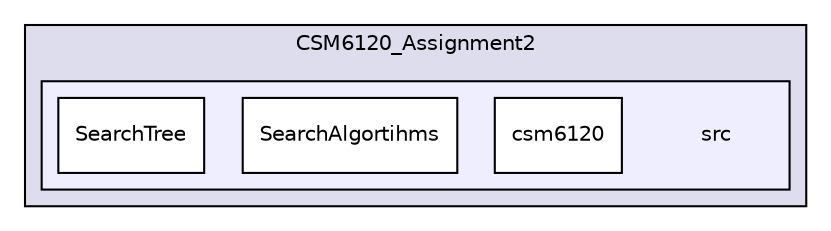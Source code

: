 digraph "C:/Users/Stefan/Documents/GitHub/CSM6120_Assignment2/src" {
  compound=true
  node [ fontsize="10", fontname="Helvetica"];
  edge [ labelfontsize="10", labelfontname="Helvetica"];
  subgraph clusterdir_8c03731c8cac265e3b3d630c8ca6917f {
    graph [ bgcolor="#ddddee", pencolor="black", label="CSM6120_Assignment2" fontname="Helvetica", fontsize="10", URL="dir_8c03731c8cac265e3b3d630c8ca6917f.html"]
  subgraph clusterdir_346b9472caafb6cb6cf9ad47448919a9 {
    graph [ bgcolor="#eeeeff", pencolor="black", label="" URL="dir_346b9472caafb6cb6cf9ad47448919a9.html"];
    dir_346b9472caafb6cb6cf9ad47448919a9 [shape=plaintext label="src"];
    dir_c3b56f187ce6c57130618dc9b84636dd [shape=box label="csm6120" color="black" fillcolor="white" style="filled" URL="dir_c3b56f187ce6c57130618dc9b84636dd.html"];
    dir_6b5681e7e189b03c27f2fe8a42425c22 [shape=box label="SearchAlgortihms" color="black" fillcolor="white" style="filled" URL="dir_6b5681e7e189b03c27f2fe8a42425c22.html"];
    dir_e1b541442b5a80c135deed6082c8a1f8 [shape=box label="SearchTree" color="black" fillcolor="white" style="filled" URL="dir_e1b541442b5a80c135deed6082c8a1f8.html"];
  }
  }
}
